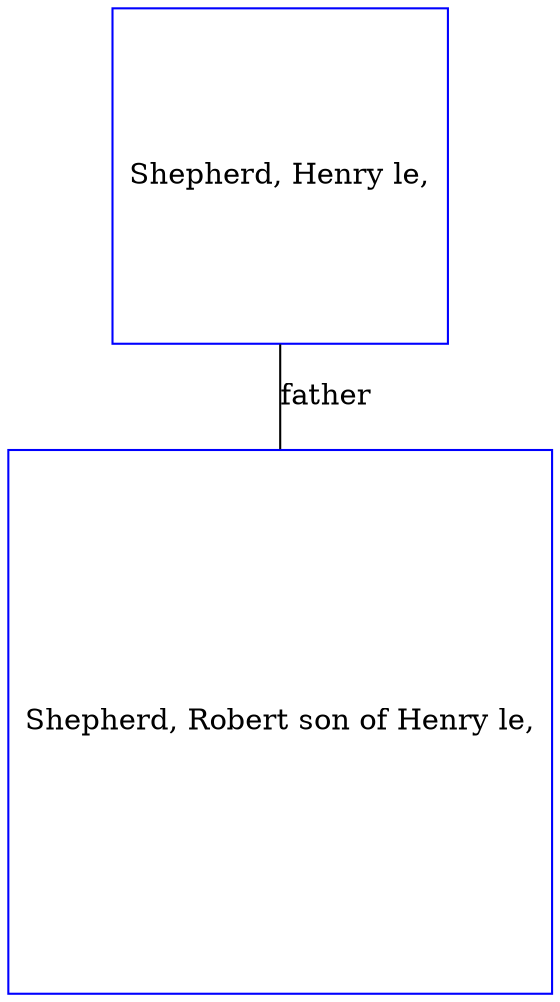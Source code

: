 digraph D {
    edge [dir=none];    node [shape=box];    "010106"   [label="Shepherd, Robert son of Henry le,", shape=box, regular=1, color="blue"] ;
"010107"   [label="Shepherd, Henry le,", shape=box, regular=1, color="blue"] ;
010107->010106 [label="father",arrowsize=0.0]; 
}